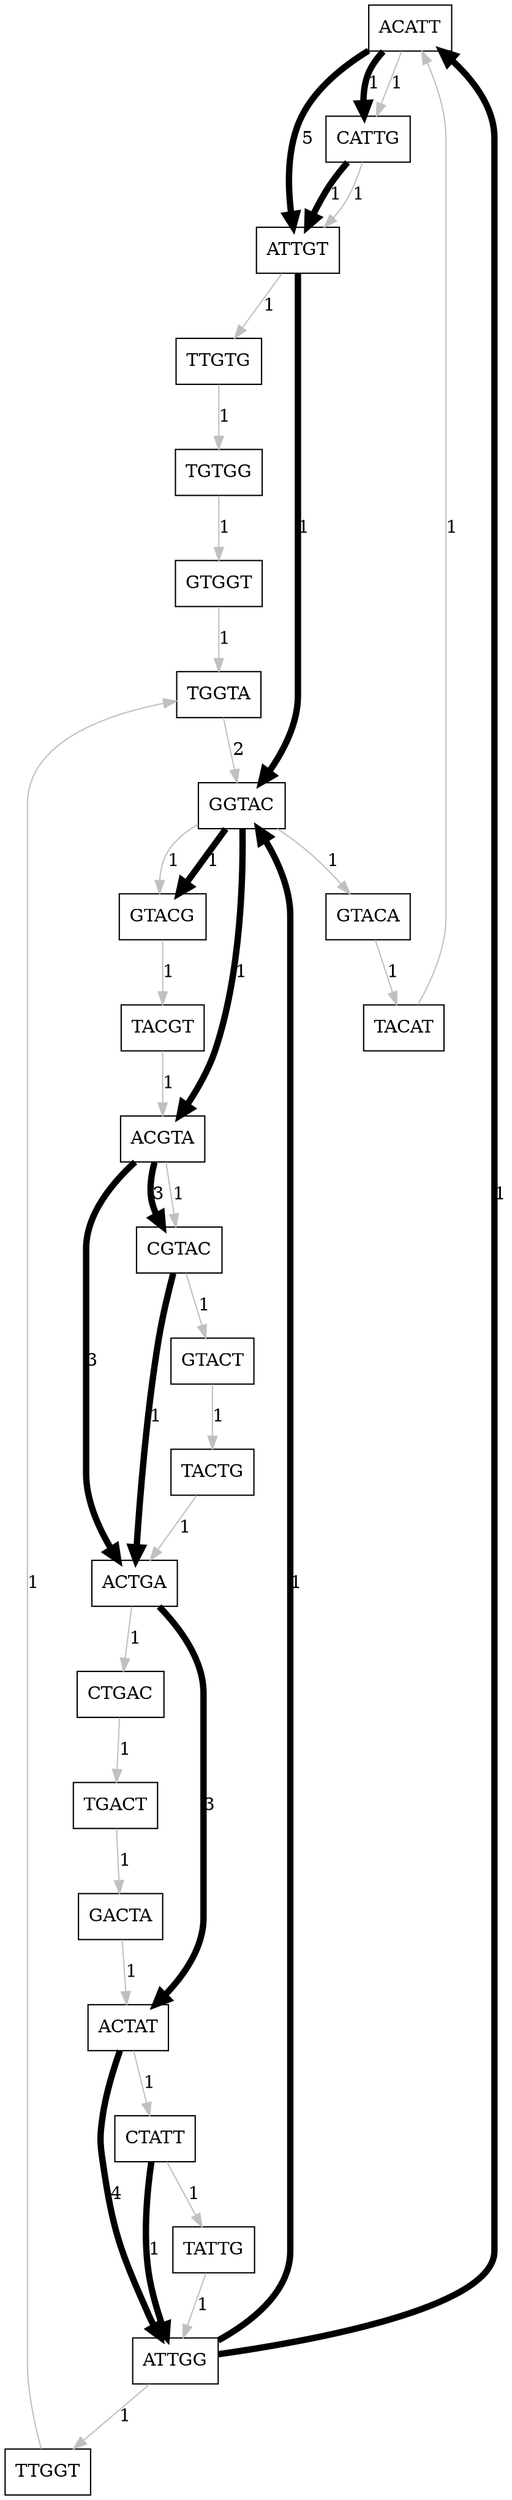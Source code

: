 ## genome=ATTGGTACATTGTGGTACGTACTGACT readsize=11 k=5
##dot -Tjpg ATTGGTACATTGTGGTACGTACTGACT.dot -o ATTGGTACATTGTGGTACGTACTGACT.jpg
digraph ATTGGTACATTGTGGTACGTACTGACT { rankdir="TB"; node[shape="box"] 
ACATT->CATTG[color=grey,label="1"]
ACGTA->CGTAC[color=grey,label="1"]
ACTAT->CTATT[color=grey,label="1"]
ACTGA->CTGAC[color=grey,label="1"]
ATTGG->TTGGT[color=grey,label="1"]
ATTGT->TTGTG[color=grey,label="1"]
CATTG->ATTGT[color=grey,label="1"]
CGTAC->GTACT[color=grey,label="1"]
CTATT->TATTG[color=grey,label="1"]
CTGAC->TGACT[color=grey,label="1"]
GACTA->ACTAT[color=grey,label="1"]
GGTAC->GTACA[color=grey,label="1"]
GGTAC->GTACG[color=grey,label="1"]
GTACA->TACAT[color=grey,label="1"]
GTACG->TACGT[color=grey,label="1"]
GTACT->TACTG[color=grey,label="1"]
GTGGT->TGGTA[color=grey,label="1"]
TACAT->ACATT[color=grey,label="1"]
TACGT->ACGTA[color=grey,label="1"]
TACTG->ACTGA[color=grey,label="1"]
TATTG->ATTGG[color=grey,label="1"]
TGACT->GACTA[color=grey,label="1"]
TGGTA->GGTAC[color=grey,label="2"]
TGTGG->GTGGT[color=grey,label="1"]
TTGGT->TGGTA[color=grey,label="1"]
TTGTG->TGTGG[color=grey,label="1"]
ACATT->ATTGT[color=black,penwidth=5,label="5"]
ACATT->CATTG[color=black,penwidth=5,label="1"]
ACGTA->ACTGA[color=black,penwidth=5,label="3"]
ACGTA->CGTAC[color=black,penwidth=5,label="3"]
ACTAT->ATTGG[color=black,penwidth=5,label="4"]
ACTGA->ACTAT[color=black,penwidth=5,label="3"]
ATTGG->ACATT[color=black,penwidth=5,label="1"]
ATTGG->GGTAC[color=black,penwidth=5,label="1"]
ATTGT->GGTAC[color=black,penwidth=5,label="1"]
CATTG->ATTGT[color=black,penwidth=5,label="1"]
CGTAC->ACTGA[color=black,penwidth=5,label="1"]
CTATT->ATTGG[color=black,penwidth=5,label="1"]
GGTAC->ACGTA[color=black,penwidth=5,label="1"]
GGTAC->GTACG[color=black,penwidth=5,label="1"]
}

